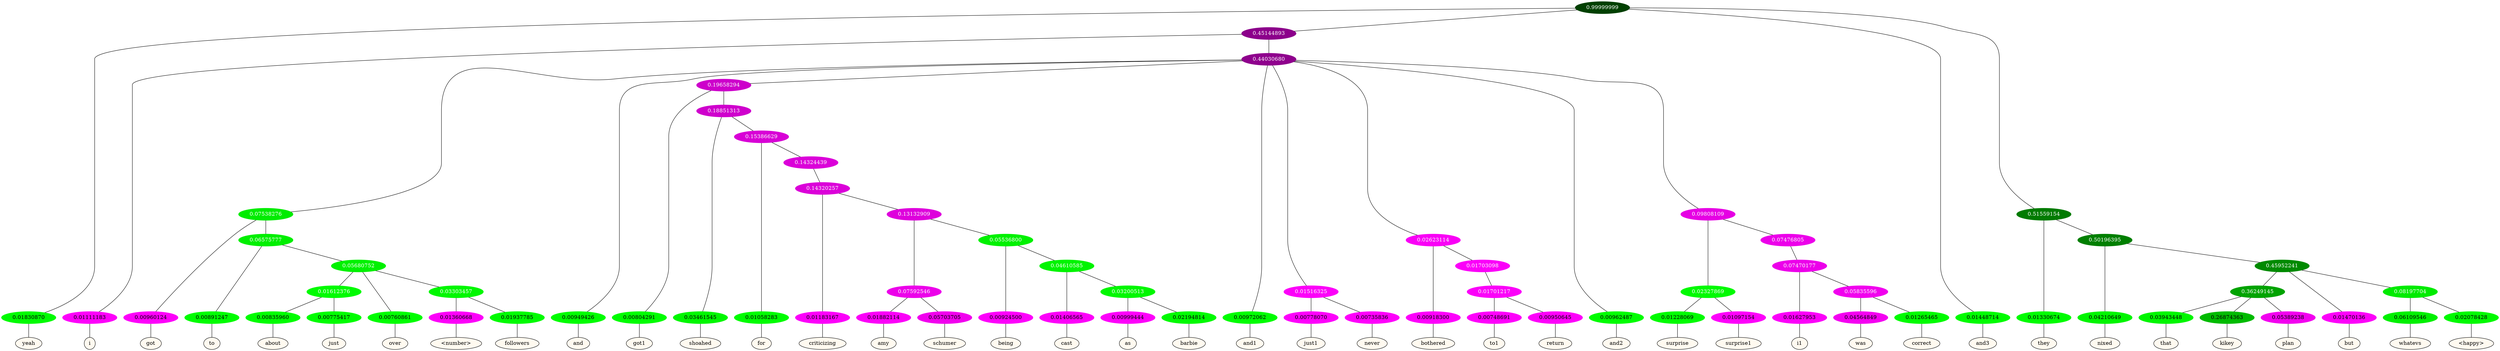 graph {
	node [format=png height=0.15 nodesep=0.001 ordering=out overlap=prism overlap_scaling=0.01 ranksep=0.001 ratio=0.2 style=filled width=0.15]
	{
		rank=same
		a_w_1 [label=yeah color=black fillcolor=floralwhite style="filled,solid"]
		a_w_5 [label=i color=black fillcolor=floralwhite style="filled,solid"]
		a_w_19 [label=got color=black fillcolor=floralwhite style="filled,solid"]
		a_w_32 [label=to color=black fillcolor=floralwhite style="filled,solid"]
		a_w_54 [label=about color=black fillcolor=floralwhite style="filled,solid"]
		a_w_55 [label=just color=black fillcolor=floralwhite style="filled,solid"]
		a_w_46 [label=over color=black fillcolor=floralwhite style="filled,solid"]
		a_w_56 [label="\<number\>" color=black fillcolor=floralwhite style="filled,solid"]
		a_w_57 [label=followers color=black fillcolor=floralwhite style="filled,solid"]
		a_w_10 [label=and color=black fillcolor=floralwhite style="filled,solid"]
		a_w_21 [label=got1 color=black fillcolor=floralwhite style="filled,solid"]
		a_w_34 [label=shoahed color=black fillcolor=floralwhite style="filled,solid"]
		a_w_48 [label=for color=black fillcolor=floralwhite style="filled,solid"]
		a_w_61 [label=criticizing color=black fillcolor=floralwhite style="filled,solid"]
		a_w_65 [label=amy color=black fillcolor=floralwhite style="filled,solid"]
		a_w_66 [label=schumer color=black fillcolor=floralwhite style="filled,solid"]
		a_w_67 [label=being color=black fillcolor=floralwhite style="filled,solid"]
		a_w_69 [label=cast color=black fillcolor=floralwhite style="filled,solid"]
		a_w_71 [label=as color=black fillcolor=floralwhite style="filled,solid"]
		a_w_72 [label=barbie color=black fillcolor=floralwhite style="filled,solid"]
		a_w_12 [label=and1 color=black fillcolor=floralwhite style="filled,solid"]
		a_w_23 [label=just1 color=black fillcolor=floralwhite style="filled,solid"]
		a_w_24 [label=never color=black fillcolor=floralwhite style="filled,solid"]
		a_w_25 [label=bothered color=black fillcolor=floralwhite style="filled,solid"]
		a_w_50 [label=to1 color=black fillcolor=floralwhite style="filled,solid"]
		a_w_51 [label=return color=black fillcolor=floralwhite style="filled,solid"]
		a_w_15 [label=and2 color=black fillcolor=floralwhite style="filled,solid"]
		a_w_37 [label=surprise color=black fillcolor=floralwhite style="filled,solid"]
		a_w_38 [label=surprise1 color=black fillcolor=floralwhite style="filled,solid"]
		a_w_52 [label=i1 color=black fillcolor=floralwhite style="filled,solid"]
		a_w_59 [label=was color=black fillcolor=floralwhite style="filled,solid"]
		a_w_60 [label=correct color=black fillcolor=floralwhite style="filled,solid"]
		a_w_3 [label=and3 color=black fillcolor=floralwhite style="filled,solid"]
		a_w_7 [label=they color=black fillcolor=floralwhite style="filled,solid"]
		a_w_17 [label=nixed color=black fillcolor=floralwhite style="filled,solid"]
		a_w_40 [label=that color=black fillcolor=floralwhite style="filled,solid"]
		a_w_41 [label=kikey color=black fillcolor=floralwhite style="filled,solid"]
		a_w_42 [label=plan color=black fillcolor=floralwhite style="filled,solid"]
		a_w_30 [label=but color=black fillcolor=floralwhite style="filled,solid"]
		a_w_43 [label=whatevs color=black fillcolor=floralwhite style="filled,solid"]
		a_w_44 [label="\<happy\>" color=black fillcolor=floralwhite style="filled,solid"]
	}
	a_n_1 -- a_w_1
	a_n_5 -- a_w_5
	a_n_19 -- a_w_19
	a_n_32 -- a_w_32
	a_n_54 -- a_w_54
	a_n_55 -- a_w_55
	a_n_46 -- a_w_46
	a_n_56 -- a_w_56
	a_n_57 -- a_w_57
	a_n_10 -- a_w_10
	a_n_21 -- a_w_21
	a_n_34 -- a_w_34
	a_n_48 -- a_w_48
	a_n_61 -- a_w_61
	a_n_65 -- a_w_65
	a_n_66 -- a_w_66
	a_n_67 -- a_w_67
	a_n_69 -- a_w_69
	a_n_71 -- a_w_71
	a_n_72 -- a_w_72
	a_n_12 -- a_w_12
	a_n_23 -- a_w_23
	a_n_24 -- a_w_24
	a_n_25 -- a_w_25
	a_n_50 -- a_w_50
	a_n_51 -- a_w_51
	a_n_15 -- a_w_15
	a_n_37 -- a_w_37
	a_n_38 -- a_w_38
	a_n_52 -- a_w_52
	a_n_59 -- a_w_59
	a_n_60 -- a_w_60
	a_n_3 -- a_w_3
	a_n_7 -- a_w_7
	a_n_17 -- a_w_17
	a_n_40 -- a_w_40
	a_n_41 -- a_w_41
	a_n_42 -- a_w_42
	a_n_30 -- a_w_30
	a_n_43 -- a_w_43
	a_n_44 -- a_w_44
	{
		rank=same
		a_n_1 [label=0.01830870 color="0.334 1.000 0.982" fontcolor=black]
		a_n_5 [label=0.01111183 color="0.835 1.000 0.989" fontcolor=black]
		a_n_19 [label=0.00960124 color="0.835 1.000 0.990" fontcolor=black]
		a_n_32 [label=0.00891247 color="0.334 1.000 0.991" fontcolor=black]
		a_n_54 [label=0.00835960 color="0.334 1.000 0.992" fontcolor=black]
		a_n_55 [label=0.00775417 color="0.334 1.000 0.992" fontcolor=black]
		a_n_46 [label=0.00760861 color="0.334 1.000 0.992" fontcolor=black]
		a_n_56 [label=0.01360668 color="0.835 1.000 0.986" fontcolor=black]
		a_n_57 [label=0.01937785 color="0.334 1.000 0.981" fontcolor=black]
		a_n_10 [label=0.00949426 color="0.334 1.000 0.991" fontcolor=black]
		a_n_21 [label=0.00804291 color="0.334 1.000 0.992" fontcolor=black]
		a_n_34 [label=0.03461545 color="0.334 1.000 0.965" fontcolor=black]
		a_n_48 [label=0.01058283 color="0.334 1.000 0.989" fontcolor=black]
		a_n_61 [label=0.01183167 color="0.835 1.000 0.988" fontcolor=black]
		a_n_65 [label=0.01882114 color="0.835 1.000 0.981" fontcolor=black]
		a_n_66 [label=0.05703705 color="0.835 1.000 0.943" fontcolor=black]
		a_n_67 [label=0.00924500 color="0.835 1.000 0.991" fontcolor=black]
		a_n_69 [label=0.01406565 color="0.835 1.000 0.986" fontcolor=black]
		a_n_71 [label=0.00999444 color="0.835 1.000 0.990" fontcolor=black]
		a_n_72 [label=0.02194814 color="0.334 1.000 0.978" fontcolor=black]
		a_n_12 [label=0.00972062 color="0.334 1.000 0.990" fontcolor=black]
		a_n_23 [label=0.00778070 color="0.835 1.000 0.992" fontcolor=black]
		a_n_24 [label=0.00735836 color="0.835 1.000 0.993" fontcolor=black]
		a_n_25 [label=0.00918300 color="0.835 1.000 0.991" fontcolor=black]
		a_n_50 [label=0.00748691 color="0.835 1.000 0.993" fontcolor=black]
		a_n_51 [label=0.00950645 color="0.835 1.000 0.990" fontcolor=black]
		a_n_15 [label=0.00962487 color="0.334 1.000 0.990" fontcolor=black]
		a_n_37 [label=0.01228069 color="0.334 1.000 0.988" fontcolor=black]
		a_n_38 [label=0.01097154 color="0.835 1.000 0.989" fontcolor=black]
		a_n_52 [label=0.01627953 color="0.835 1.000 0.984" fontcolor=black]
		a_n_59 [label=0.04564849 color="0.835 1.000 0.954" fontcolor=black]
		a_n_60 [label=0.01265465 color="0.334 1.000 0.987" fontcolor=black]
		a_n_3 [label=0.01448714 color="0.334 1.000 0.986" fontcolor=black]
		a_n_7 [label=0.01330674 color="0.334 1.000 0.987" fontcolor=black]
		a_n_17 [label=0.04210649 color="0.334 1.000 0.958" fontcolor=black]
		a_n_40 [label=0.03943448 color="0.334 1.000 0.961" fontcolor=black]
		a_n_41 [label=0.26874363 color="0.334 1.000 0.731" fontcolor=black]
		a_n_42 [label=0.05389238 color="0.835 1.000 0.946" fontcolor=black]
		a_n_30 [label=0.01470136 color="0.835 1.000 0.985" fontcolor=black]
		a_n_43 [label=0.06109546 color="0.334 1.000 0.939" fontcolor=black]
		a_n_44 [label=0.02078428 color="0.334 1.000 0.979" fontcolor=black]
	}
	a_n_0 [label=0.99999999 color="0.334 1.000 0.250" fontcolor=grey99]
	a_n_0 -- a_n_1
	a_n_2 [label=0.45144893 color="0.835 1.000 0.549" fontcolor=grey99]
	a_n_0 -- a_n_2
	a_n_0 -- a_n_3
	a_n_4 [label=0.51559154 color="0.334 1.000 0.484" fontcolor=grey99]
	a_n_0 -- a_n_4
	a_n_2 -- a_n_5
	a_n_6 [label=0.44030680 color="0.835 1.000 0.560" fontcolor=grey99]
	a_n_2 -- a_n_6
	a_n_4 -- a_n_7
	a_n_8 [label=0.50196395 color="0.334 1.000 0.498" fontcolor=grey99]
	a_n_4 -- a_n_8
	a_n_9 [label=0.07538276 color="0.334 1.000 0.925" fontcolor=grey99]
	a_n_6 -- a_n_9
	a_n_6 -- a_n_10
	a_n_11 [label=0.19658294 color="0.835 1.000 0.803" fontcolor=grey99]
	a_n_6 -- a_n_11
	a_n_6 -- a_n_12
	a_n_13 [label=0.01516325 color="0.835 1.000 0.985" fontcolor=grey99]
	a_n_6 -- a_n_13
	a_n_14 [label=0.02623114 color="0.835 1.000 0.974" fontcolor=grey99]
	a_n_6 -- a_n_14
	a_n_6 -- a_n_15
	a_n_16 [label=0.09808109 color="0.835 1.000 0.902" fontcolor=grey99]
	a_n_6 -- a_n_16
	a_n_8 -- a_n_17
	a_n_18 [label=0.45952241 color="0.334 1.000 0.540" fontcolor=grey99]
	a_n_8 -- a_n_18
	a_n_9 -- a_n_19
	a_n_20 [label=0.06575777 color="0.334 1.000 0.934" fontcolor=grey99]
	a_n_9 -- a_n_20
	a_n_11 -- a_n_21
	a_n_22 [label=0.18851313 color="0.835 1.000 0.811" fontcolor=grey99]
	a_n_11 -- a_n_22
	a_n_13 -- a_n_23
	a_n_13 -- a_n_24
	a_n_14 -- a_n_25
	a_n_26 [label=0.01703098 color="0.835 1.000 0.983" fontcolor=grey99]
	a_n_14 -- a_n_26
	a_n_27 [label=0.02327869 color="0.334 1.000 0.977" fontcolor=grey99]
	a_n_16 -- a_n_27
	a_n_28 [label=0.07476805 color="0.835 1.000 0.925" fontcolor=grey99]
	a_n_16 -- a_n_28
	a_n_29 [label=0.36249145 color="0.334 1.000 0.638" fontcolor=grey99]
	a_n_18 -- a_n_29
	a_n_18 -- a_n_30
	a_n_31 [label=0.08197704 color="0.334 1.000 0.918" fontcolor=grey99]
	a_n_18 -- a_n_31
	a_n_20 -- a_n_32
	a_n_33 [label=0.05680752 color="0.334 1.000 0.943" fontcolor=grey99]
	a_n_20 -- a_n_33
	a_n_22 -- a_n_34
	a_n_35 [label=0.15386629 color="0.835 1.000 0.846" fontcolor=grey99]
	a_n_22 -- a_n_35
	a_n_36 [label=0.01701217 color="0.835 1.000 0.983" fontcolor=grey99]
	a_n_26 -- a_n_36
	a_n_27 -- a_n_37
	a_n_27 -- a_n_38
	a_n_39 [label=0.07470177 color="0.835 1.000 0.925" fontcolor=grey99]
	a_n_28 -- a_n_39
	a_n_29 -- a_n_40
	a_n_29 -- a_n_41
	a_n_29 -- a_n_42
	a_n_31 -- a_n_43
	a_n_31 -- a_n_44
	a_n_45 [label=0.01612376 color="0.334 1.000 0.984" fontcolor=grey99]
	a_n_33 -- a_n_45
	a_n_33 -- a_n_46
	a_n_47 [label=0.03303457 color="0.334 1.000 0.967" fontcolor=grey99]
	a_n_33 -- a_n_47
	a_n_35 -- a_n_48
	a_n_49 [label=0.14324439 color="0.835 1.000 0.857" fontcolor=grey99]
	a_n_35 -- a_n_49
	a_n_36 -- a_n_50
	a_n_36 -- a_n_51
	a_n_39 -- a_n_52
	a_n_53 [label=0.05835596 color="0.835 1.000 0.942" fontcolor=grey99]
	a_n_39 -- a_n_53
	a_n_45 -- a_n_54
	a_n_45 -- a_n_55
	a_n_47 -- a_n_56
	a_n_47 -- a_n_57
	a_n_58 [label=0.14320257 color="0.835 1.000 0.857" fontcolor=grey99]
	a_n_49 -- a_n_58
	a_n_53 -- a_n_59
	a_n_53 -- a_n_60
	a_n_58 -- a_n_61
	a_n_62 [label=0.13132909 color="0.835 1.000 0.869" fontcolor=grey99]
	a_n_58 -- a_n_62
	a_n_63 [label=0.07592546 color="0.835 1.000 0.924" fontcolor=grey99]
	a_n_62 -- a_n_63
	a_n_64 [label=0.05536800 color="0.334 1.000 0.945" fontcolor=grey99]
	a_n_62 -- a_n_64
	a_n_63 -- a_n_65
	a_n_63 -- a_n_66
	a_n_64 -- a_n_67
	a_n_68 [label=0.04610585 color="0.334 1.000 0.954" fontcolor=grey99]
	a_n_64 -- a_n_68
	a_n_68 -- a_n_69
	a_n_70 [label=0.03200513 color="0.334 1.000 0.968" fontcolor=grey99]
	a_n_68 -- a_n_70
	a_n_70 -- a_n_71
	a_n_70 -- a_n_72
}

